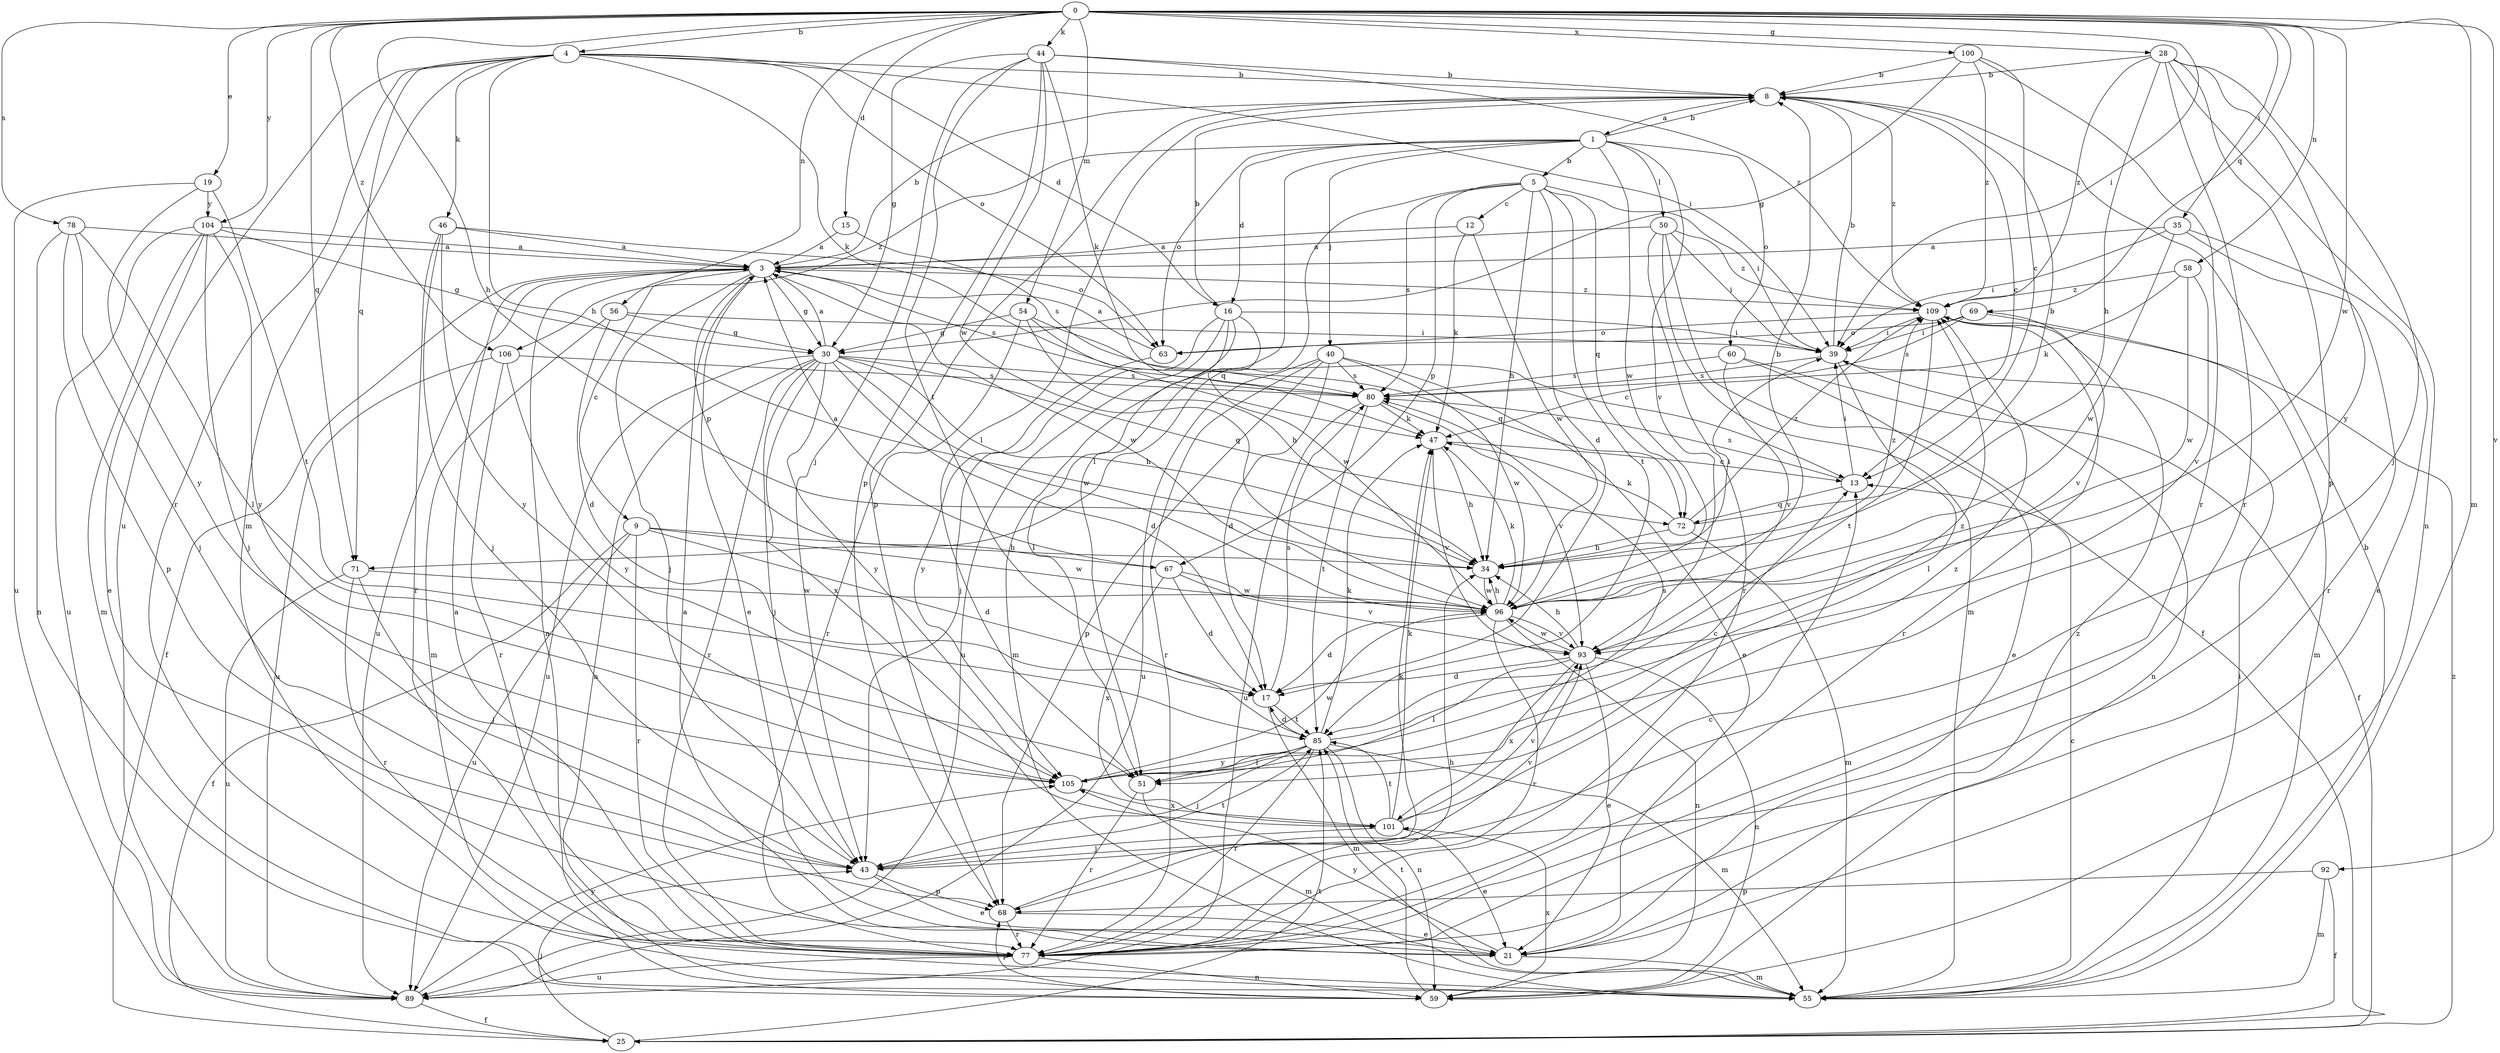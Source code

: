 strict digraph  {
0;
1;
3;
4;
5;
8;
9;
12;
13;
15;
16;
17;
19;
21;
25;
28;
30;
34;
35;
39;
40;
43;
44;
46;
47;
50;
51;
54;
55;
56;
58;
59;
60;
63;
67;
68;
69;
71;
72;
77;
78;
80;
85;
89;
92;
93;
96;
100;
101;
104;
105;
106;
109;
0 -> 4  [label=b];
0 -> 15  [label=d];
0 -> 19  [label=e];
0 -> 28  [label=g];
0 -> 34  [label=h];
0 -> 35  [label=i];
0 -> 39  [label=i];
0 -> 44  [label=k];
0 -> 54  [label=m];
0 -> 55  [label=m];
0 -> 56  [label=n];
0 -> 58  [label=n];
0 -> 69  [label=q];
0 -> 71  [label=q];
0 -> 78  [label=s];
0 -> 92  [label=v];
0 -> 96  [label=w];
0 -> 100  [label=x];
0 -> 104  [label=y];
0 -> 106  [label=z];
1 -> 5  [label=b];
1 -> 8  [label=b];
1 -> 16  [label=d];
1 -> 40  [label=j];
1 -> 50  [label=l];
1 -> 51  [label=l];
1 -> 60  [label=o];
1 -> 63  [label=o];
1 -> 93  [label=v];
1 -> 96  [label=w];
1 -> 106  [label=z];
3 -> 8  [label=b];
3 -> 9  [label=c];
3 -> 21  [label=e];
3 -> 25  [label=f];
3 -> 30  [label=g];
3 -> 43  [label=j];
3 -> 59  [label=n];
3 -> 67  [label=p];
3 -> 80  [label=s];
3 -> 89  [label=u];
3 -> 96  [label=w];
3 -> 109  [label=z];
4 -> 8  [label=b];
4 -> 16  [label=d];
4 -> 34  [label=h];
4 -> 39  [label=i];
4 -> 46  [label=k];
4 -> 47  [label=k];
4 -> 55  [label=m];
4 -> 63  [label=o];
4 -> 71  [label=q];
4 -> 77  [label=r];
4 -> 89  [label=u];
5 -> 12  [label=c];
5 -> 17  [label=d];
5 -> 34  [label=h];
5 -> 39  [label=i];
5 -> 67  [label=p];
5 -> 71  [label=q];
5 -> 72  [label=q];
5 -> 80  [label=s];
5 -> 85  [label=t];
8 -> 1  [label=a];
8 -> 13  [label=c];
8 -> 51  [label=l];
8 -> 68  [label=p];
8 -> 109  [label=z];
9 -> 17  [label=d];
9 -> 25  [label=f];
9 -> 34  [label=h];
9 -> 77  [label=r];
9 -> 89  [label=u];
9 -> 96  [label=w];
12 -> 3  [label=a];
12 -> 47  [label=k];
12 -> 96  [label=w];
13 -> 39  [label=i];
13 -> 72  [label=q];
13 -> 80  [label=s];
15 -> 3  [label=a];
15 -> 80  [label=s];
16 -> 8  [label=b];
16 -> 39  [label=i];
16 -> 43  [label=j];
16 -> 51  [label=l];
16 -> 55  [label=m];
16 -> 89  [label=u];
16 -> 96  [label=w];
17 -> 55  [label=m];
17 -> 80  [label=s];
17 -> 85  [label=t];
19 -> 85  [label=t];
19 -> 89  [label=u];
19 -> 104  [label=y];
19 -> 105  [label=y];
21 -> 3  [label=a];
21 -> 55  [label=m];
21 -> 105  [label=y];
21 -> 109  [label=z];
25 -> 43  [label=j];
25 -> 85  [label=t];
25 -> 109  [label=z];
28 -> 8  [label=b];
28 -> 34  [label=h];
28 -> 43  [label=j];
28 -> 59  [label=n];
28 -> 68  [label=p];
28 -> 77  [label=r];
28 -> 105  [label=y];
28 -> 109  [label=z];
30 -> 3  [label=a];
30 -> 17  [label=d];
30 -> 34  [label=h];
30 -> 43  [label=j];
30 -> 59  [label=n];
30 -> 72  [label=q];
30 -> 77  [label=r];
30 -> 80  [label=s];
30 -> 89  [label=u];
30 -> 96  [label=w];
30 -> 101  [label=x];
30 -> 105  [label=y];
34 -> 39  [label=i];
34 -> 96  [label=w];
34 -> 109  [label=z];
35 -> 3  [label=a];
35 -> 21  [label=e];
35 -> 39  [label=i];
35 -> 77  [label=r];
35 -> 96  [label=w];
39 -> 8  [label=b];
39 -> 51  [label=l];
39 -> 59  [label=n];
39 -> 80  [label=s];
40 -> 17  [label=d];
40 -> 21  [label=e];
40 -> 68  [label=p];
40 -> 77  [label=r];
40 -> 80  [label=s];
40 -> 89  [label=u];
40 -> 96  [label=w];
43 -> 21  [label=e];
43 -> 68  [label=p];
43 -> 85  [label=t];
43 -> 93  [label=v];
44 -> 8  [label=b];
44 -> 30  [label=g];
44 -> 43  [label=j];
44 -> 47  [label=k];
44 -> 68  [label=p];
44 -> 85  [label=t];
44 -> 96  [label=w];
44 -> 109  [label=z];
46 -> 3  [label=a];
46 -> 43  [label=j];
46 -> 63  [label=o];
46 -> 77  [label=r];
46 -> 105  [label=y];
47 -> 13  [label=c];
47 -> 34  [label=h];
47 -> 93  [label=v];
50 -> 3  [label=a];
50 -> 25  [label=f];
50 -> 39  [label=i];
50 -> 55  [label=m];
50 -> 77  [label=r];
50 -> 109  [label=z];
51 -> 55  [label=m];
51 -> 77  [label=r];
54 -> 13  [label=c];
54 -> 30  [label=g];
54 -> 34  [label=h];
54 -> 72  [label=q];
54 -> 77  [label=r];
55 -> 8  [label=b];
55 -> 13  [label=c];
55 -> 39  [label=i];
56 -> 17  [label=d];
56 -> 30  [label=g];
56 -> 39  [label=i];
56 -> 55  [label=m];
58 -> 47  [label=k];
58 -> 93  [label=v];
58 -> 96  [label=w];
58 -> 109  [label=z];
59 -> 68  [label=p];
59 -> 85  [label=t];
59 -> 101  [label=x];
60 -> 21  [label=e];
60 -> 25  [label=f];
60 -> 80  [label=s];
60 -> 93  [label=v];
63 -> 3  [label=a];
63 -> 105  [label=y];
67 -> 3  [label=a];
67 -> 17  [label=d];
67 -> 93  [label=v];
67 -> 96  [label=w];
67 -> 101  [label=x];
68 -> 21  [label=e];
68 -> 47  [label=k];
68 -> 77  [label=r];
69 -> 39  [label=i];
69 -> 55  [label=m];
69 -> 63  [label=o];
69 -> 80  [label=s];
69 -> 93  [label=v];
71 -> 43  [label=j];
71 -> 77  [label=r];
71 -> 89  [label=u];
71 -> 96  [label=w];
72 -> 8  [label=b];
72 -> 34  [label=h];
72 -> 47  [label=k];
72 -> 55  [label=m];
72 -> 109  [label=z];
77 -> 3  [label=a];
77 -> 13  [label=c];
77 -> 34  [label=h];
77 -> 59  [label=n];
77 -> 89  [label=u];
78 -> 3  [label=a];
78 -> 43  [label=j];
78 -> 51  [label=l];
78 -> 59  [label=n];
78 -> 68  [label=p];
80 -> 47  [label=k];
80 -> 85  [label=t];
80 -> 89  [label=u];
80 -> 93  [label=v];
85 -> 17  [label=d];
85 -> 43  [label=j];
85 -> 47  [label=k];
85 -> 51  [label=l];
85 -> 55  [label=m];
85 -> 59  [label=n];
85 -> 77  [label=r];
85 -> 105  [label=y];
85 -> 109  [label=z];
89 -> 25  [label=f];
89 -> 105  [label=y];
92 -> 25  [label=f];
92 -> 55  [label=m];
92 -> 68  [label=p];
93 -> 17  [label=d];
93 -> 21  [label=e];
93 -> 34  [label=h];
93 -> 51  [label=l];
93 -> 59  [label=n];
93 -> 96  [label=w];
93 -> 101  [label=x];
96 -> 8  [label=b];
96 -> 17  [label=d];
96 -> 34  [label=h];
96 -> 47  [label=k];
96 -> 59  [label=n];
96 -> 77  [label=r];
96 -> 93  [label=v];
100 -> 8  [label=b];
100 -> 13  [label=c];
100 -> 30  [label=g];
100 -> 77  [label=r];
100 -> 109  [label=z];
101 -> 21  [label=e];
101 -> 43  [label=j];
101 -> 47  [label=k];
101 -> 85  [label=t];
101 -> 93  [label=v];
101 -> 109  [label=z];
104 -> 3  [label=a];
104 -> 21  [label=e];
104 -> 30  [label=g];
104 -> 43  [label=j];
104 -> 55  [label=m];
104 -> 89  [label=u];
104 -> 105  [label=y];
105 -> 13  [label=c];
105 -> 80  [label=s];
105 -> 96  [label=w];
105 -> 101  [label=x];
106 -> 77  [label=r];
106 -> 80  [label=s];
106 -> 89  [label=u];
106 -> 105  [label=y];
109 -> 39  [label=i];
109 -> 63  [label=o];
109 -> 77  [label=r];
109 -> 85  [label=t];
}
